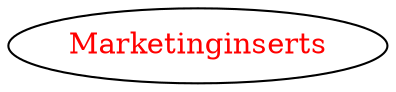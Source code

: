 digraph dependencyGraph {
 concentrate=true;
 ranksep="2.0";
 rankdir="LR"; 
 splines="ortho";
"Marketinginserts" [fontcolor="red"];
}
